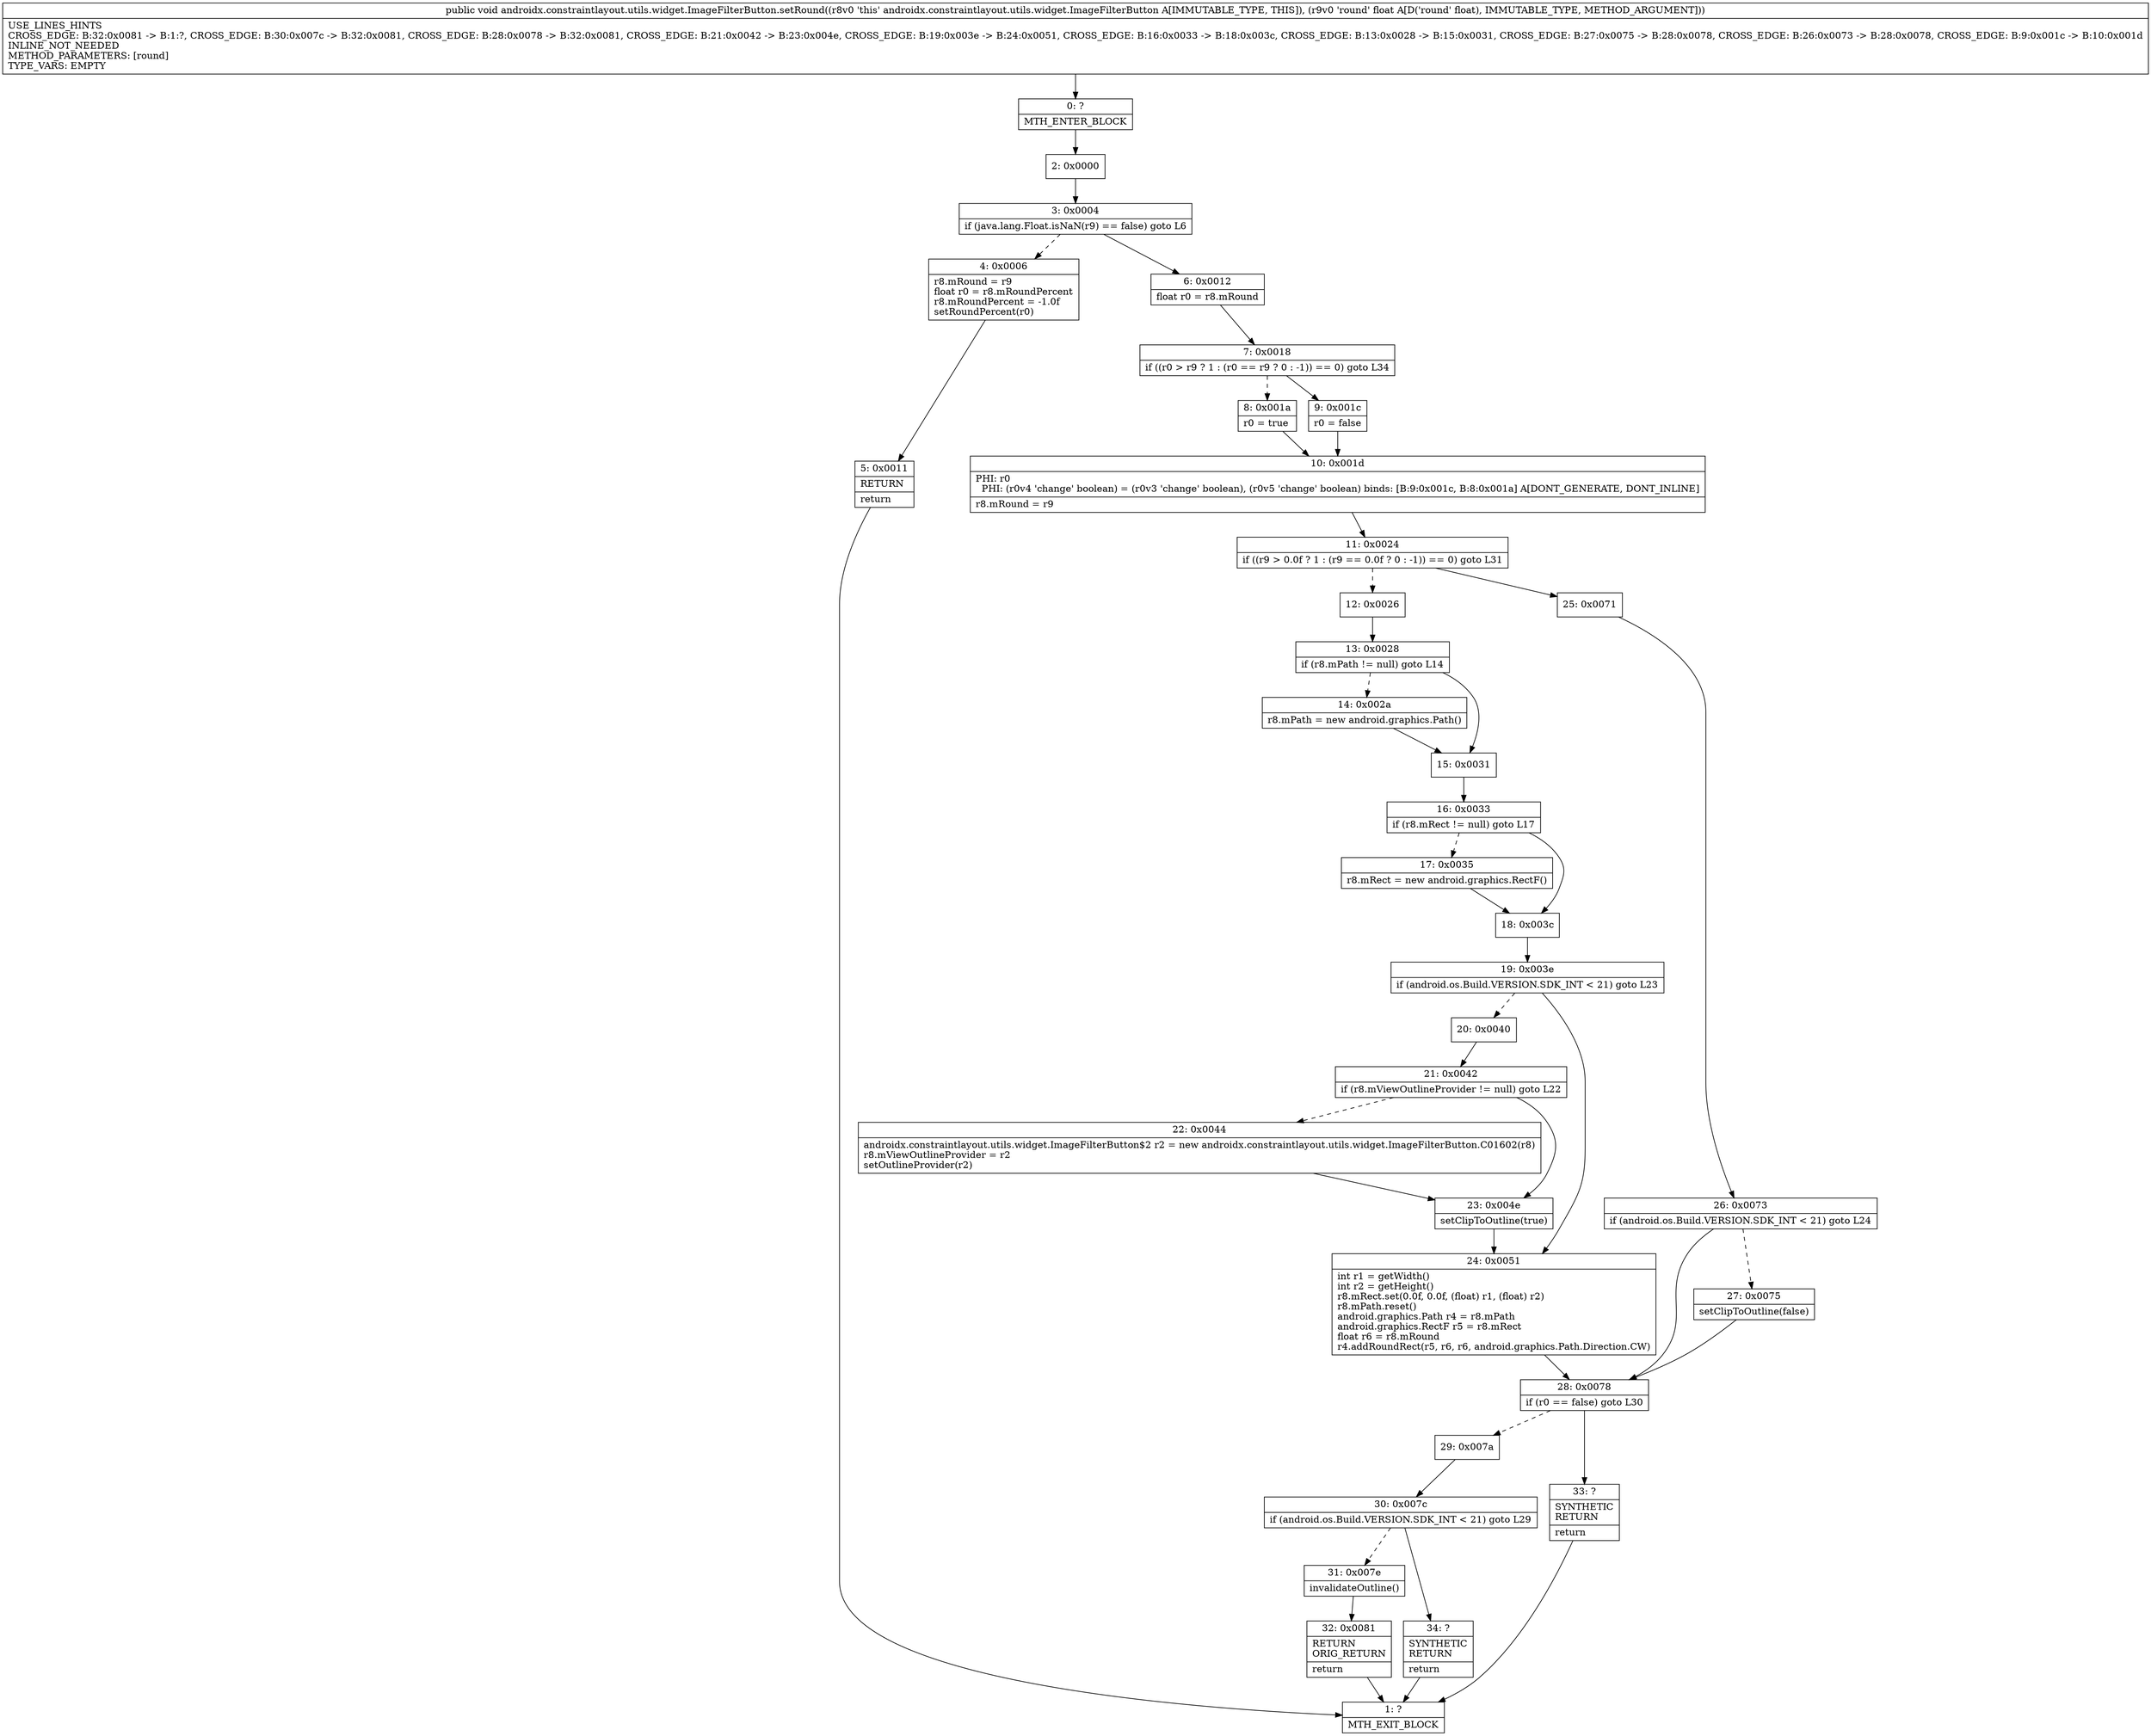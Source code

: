 digraph "CFG forandroidx.constraintlayout.utils.widget.ImageFilterButton.setRound(F)V" {
Node_0 [shape=record,label="{0\:\ ?|MTH_ENTER_BLOCK\l}"];
Node_2 [shape=record,label="{2\:\ 0x0000}"];
Node_3 [shape=record,label="{3\:\ 0x0004|if (java.lang.Float.isNaN(r9) == false) goto L6\l}"];
Node_4 [shape=record,label="{4\:\ 0x0006|r8.mRound = r9\lfloat r0 = r8.mRoundPercent\lr8.mRoundPercent = \-1.0f\lsetRoundPercent(r0)\l}"];
Node_5 [shape=record,label="{5\:\ 0x0011|RETURN\l|return\l}"];
Node_1 [shape=record,label="{1\:\ ?|MTH_EXIT_BLOCK\l}"];
Node_6 [shape=record,label="{6\:\ 0x0012|float r0 = r8.mRound\l}"];
Node_7 [shape=record,label="{7\:\ 0x0018|if ((r0 \> r9 ? 1 : (r0 == r9 ? 0 : \-1)) == 0) goto L34\l}"];
Node_8 [shape=record,label="{8\:\ 0x001a|r0 = true\l}"];
Node_10 [shape=record,label="{10\:\ 0x001d|PHI: r0 \l  PHI: (r0v4 'change' boolean) = (r0v3 'change' boolean), (r0v5 'change' boolean) binds: [B:9:0x001c, B:8:0x001a] A[DONT_GENERATE, DONT_INLINE]\l|r8.mRound = r9\l}"];
Node_11 [shape=record,label="{11\:\ 0x0024|if ((r9 \> 0.0f ? 1 : (r9 == 0.0f ? 0 : \-1)) == 0) goto L31\l}"];
Node_12 [shape=record,label="{12\:\ 0x0026}"];
Node_13 [shape=record,label="{13\:\ 0x0028|if (r8.mPath != null) goto L14\l}"];
Node_14 [shape=record,label="{14\:\ 0x002a|r8.mPath = new android.graphics.Path()\l}"];
Node_15 [shape=record,label="{15\:\ 0x0031}"];
Node_16 [shape=record,label="{16\:\ 0x0033|if (r8.mRect != null) goto L17\l}"];
Node_17 [shape=record,label="{17\:\ 0x0035|r8.mRect = new android.graphics.RectF()\l}"];
Node_18 [shape=record,label="{18\:\ 0x003c}"];
Node_19 [shape=record,label="{19\:\ 0x003e|if (android.os.Build.VERSION.SDK_INT \< 21) goto L23\l}"];
Node_20 [shape=record,label="{20\:\ 0x0040}"];
Node_21 [shape=record,label="{21\:\ 0x0042|if (r8.mViewOutlineProvider != null) goto L22\l}"];
Node_22 [shape=record,label="{22\:\ 0x0044|androidx.constraintlayout.utils.widget.ImageFilterButton$2 r2 = new androidx.constraintlayout.utils.widget.ImageFilterButton.C01602(r8)\lr8.mViewOutlineProvider = r2\lsetOutlineProvider(r2)\l}"];
Node_23 [shape=record,label="{23\:\ 0x004e|setClipToOutline(true)\l}"];
Node_24 [shape=record,label="{24\:\ 0x0051|int r1 = getWidth()\lint r2 = getHeight()\lr8.mRect.set(0.0f, 0.0f, (float) r1, (float) r2)\lr8.mPath.reset()\landroid.graphics.Path r4 = r8.mPath\landroid.graphics.RectF r5 = r8.mRect\lfloat r6 = r8.mRound\lr4.addRoundRect(r5, r6, r6, android.graphics.Path.Direction.CW)\l}"];
Node_28 [shape=record,label="{28\:\ 0x0078|if (r0 == false) goto L30\l}"];
Node_29 [shape=record,label="{29\:\ 0x007a}"];
Node_30 [shape=record,label="{30\:\ 0x007c|if (android.os.Build.VERSION.SDK_INT \< 21) goto L29\l}"];
Node_31 [shape=record,label="{31\:\ 0x007e|invalidateOutline()\l}"];
Node_32 [shape=record,label="{32\:\ 0x0081|RETURN\lORIG_RETURN\l|return\l}"];
Node_34 [shape=record,label="{34\:\ ?|SYNTHETIC\lRETURN\l|return\l}"];
Node_33 [shape=record,label="{33\:\ ?|SYNTHETIC\lRETURN\l|return\l}"];
Node_25 [shape=record,label="{25\:\ 0x0071}"];
Node_26 [shape=record,label="{26\:\ 0x0073|if (android.os.Build.VERSION.SDK_INT \< 21) goto L24\l}"];
Node_27 [shape=record,label="{27\:\ 0x0075|setClipToOutline(false)\l}"];
Node_9 [shape=record,label="{9\:\ 0x001c|r0 = false\l}"];
MethodNode[shape=record,label="{public void androidx.constraintlayout.utils.widget.ImageFilterButton.setRound((r8v0 'this' androidx.constraintlayout.utils.widget.ImageFilterButton A[IMMUTABLE_TYPE, THIS]), (r9v0 'round' float A[D('round' float), IMMUTABLE_TYPE, METHOD_ARGUMENT]))  | USE_LINES_HINTS\lCROSS_EDGE: B:32:0x0081 \-\> B:1:?, CROSS_EDGE: B:30:0x007c \-\> B:32:0x0081, CROSS_EDGE: B:28:0x0078 \-\> B:32:0x0081, CROSS_EDGE: B:21:0x0042 \-\> B:23:0x004e, CROSS_EDGE: B:19:0x003e \-\> B:24:0x0051, CROSS_EDGE: B:16:0x0033 \-\> B:18:0x003c, CROSS_EDGE: B:13:0x0028 \-\> B:15:0x0031, CROSS_EDGE: B:27:0x0075 \-\> B:28:0x0078, CROSS_EDGE: B:26:0x0073 \-\> B:28:0x0078, CROSS_EDGE: B:9:0x001c \-\> B:10:0x001d\lINLINE_NOT_NEEDED\lMETHOD_PARAMETERS: [round]\lTYPE_VARS: EMPTY\l}"];
MethodNode -> Node_0;Node_0 -> Node_2;
Node_2 -> Node_3;
Node_3 -> Node_4[style=dashed];
Node_3 -> Node_6;
Node_4 -> Node_5;
Node_5 -> Node_1;
Node_6 -> Node_7;
Node_7 -> Node_8[style=dashed];
Node_7 -> Node_9;
Node_8 -> Node_10;
Node_10 -> Node_11;
Node_11 -> Node_12[style=dashed];
Node_11 -> Node_25;
Node_12 -> Node_13;
Node_13 -> Node_14[style=dashed];
Node_13 -> Node_15;
Node_14 -> Node_15;
Node_15 -> Node_16;
Node_16 -> Node_17[style=dashed];
Node_16 -> Node_18;
Node_17 -> Node_18;
Node_18 -> Node_19;
Node_19 -> Node_20[style=dashed];
Node_19 -> Node_24;
Node_20 -> Node_21;
Node_21 -> Node_22[style=dashed];
Node_21 -> Node_23;
Node_22 -> Node_23;
Node_23 -> Node_24;
Node_24 -> Node_28;
Node_28 -> Node_29[style=dashed];
Node_28 -> Node_33;
Node_29 -> Node_30;
Node_30 -> Node_31[style=dashed];
Node_30 -> Node_34;
Node_31 -> Node_32;
Node_32 -> Node_1;
Node_34 -> Node_1;
Node_33 -> Node_1;
Node_25 -> Node_26;
Node_26 -> Node_27[style=dashed];
Node_26 -> Node_28;
Node_27 -> Node_28;
Node_9 -> Node_10;
}

